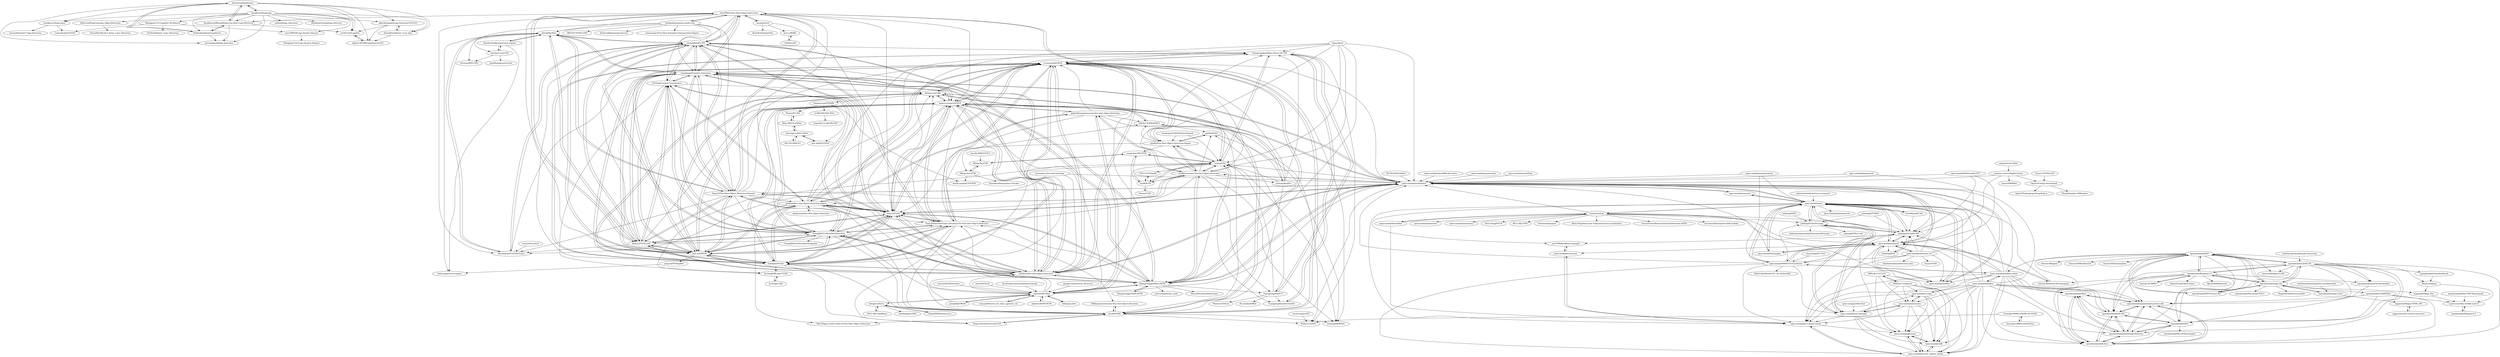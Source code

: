 digraph G {
"ilmonteux/logohunter" -> "AyanKumarBhunia/Deep-One-Shot-Logo-Retrieval"
"ilmonteux/logohunter" -> "satojkovic/DeepLogo2"
"ilmonteux/logohunter" -> "Heldenkombinat/Logodetect"
"ilmonteux/logohunter" -> "satojkovic/DeepLogo"
"ilmonteux/logohunter" -> "akarshzingade/Logo-Detection-YOLOv2"
"ilmonteux/logohunter" -> "notAI-tech/LogoDet"
"ilmonteux/logohunter" -> "dqhuy140598/LogoDetectionV2"
"ilmonteux/logohunter" -> "franckfotso/faster_rcnn_logo"
"ilmonteux/logohunter" -> "giovanniguidi/logo-detection"
"HaydenFaulkner/pytorch.repmet" -> "rfelixmg/pytorch.repmet"
"HaydenFaulkner/pytorch.repmet" -> "jshtok/RepMet"
"HaydenFaulkner/pytorch.repmet" -> "haochen-rye/LSTD"
"hello-sea/DeepLearning_ObjectDetection" -> "ZzzzzZXxxX/yolo3_keras_Logo_Detection"
"bethgelab/siamese-mask-rcnn" -> "yanxp/MetaR-CNN"
"bethgelab/siamese-mask-rcnn" -> "timy90022/One-Shot-Object-Detection"
"bethgelab/siamese-mask-rcnn" -> "fanq15/Few-Shot-Object-Detection-Dataset"
"bethgelab/siamese-mask-rcnn" -> "HKUSTCV/FSS-1000" ["e"=1]
"bethgelab/siamese-mask-rcnn" -> "bingykang/Fewshot_Detection"
"bethgelab/siamese-mask-rcnn" -> "haochen-rye/LSTD"
"bethgelab/siamese-mask-rcnn" -> "foolwood/deepmask-pytorch" ["e"=1]
"bethgelab/siamese-mask-rcnn" -> "xiaomengyc/Few-Shot-Semantic-Segmentation-Papers" ["e"=1]
"bethgelab/siamese-mask-rcnn" -> "jshtok/RepMet"
"akarshzingade/Logo-Detection-YOLOv2" -> "franckfotso/faster_rcnn_logo"
"akarshzingade/Logo-Detection-YOLOv2" -> "dqhuy140598/LogoDetectionV2"
"akarshzingade/Logo-Detection-YOLOv2" -> "notAI-tech/LogoDet"
"haochen-rye/LSTD" -> "JiasiWang/pytorch-lstd"
"haochen-rye/LSTD" -> "HaydenFaulkner/pytorch.repmet"
"haochen-rye/LSTD" -> "ztf-ucas/NIST-FSD"
"AyanKumarBhunia/Deep-One-Shot-Logo-Retrieval" -> "giovanniguidi/logo-detection"
"AyanKumarBhunia/Deep-One-Shot-Logo-Retrieval" -> "Heldenkombinat/Logodetect"
"AyanKumarBhunia/Deep-One-Shot-Logo-Retrieval" -> "ilmonteux/logohunter"
"AyanKumarBhunia/Deep-One-Shot-Logo-Retrieval" -> "notAI-tech/LogoDet"
"jshtok/RepMet" -> "HaydenFaulkner/pytorch.repmet"
"jshtok/RepMet" -> "fanq15/Few-Shot-Object-Detection-Dataset"
"jshtok/RepMet" -> "yanxp/MetaR-CNN"
"jshtok/RepMet" -> "ebennequin/FewShotVision"
"jshtok/RepMet" -> "bingykang/Fewshot_Detection"
"jshtok/RepMet" -> "rfelixmg/pytorch.repmet"
"jshtok/RepMet" -> "fanq15/FSOD-code"
"jshtok/RepMet" -> "ztf-ucas/NIST-FSD"
"open-mmlab/mmpretrain" -> "open-mmlab/mmfewshot" ["e"=1]
"open-mmlab/mmselfsup" -> "open-mmlab/mmfewshot" ["e"=1]
"Wangjing1551/LogoDet-3K-Dataset" -> "LaotechLabs/LOGOS"
"Wangjing1551/LogoDet-3K-Dataset" -> "msn199959/Logo-2k-plus-Dataset"
"Wangjing1551/LogoDet-3K-Dataset" -> "FenHua/Robust_Logo_Detection" ["e"=1]
"ucbdrive/few-shot-object-detection" -> "bingykang/Fewshot_Detection"
"ucbdrive/few-shot-object-detection" -> "megvii-research/FSCE"
"ucbdrive/few-shot-object-detection" -> "fanq15/FewX"
"ucbdrive/few-shot-object-detection" -> "YoungXIAO13/FewShotDetection"
"ucbdrive/few-shot-object-detection" -> "yanxp/MetaR-CNN"
"ucbdrive/few-shot-object-detection" -> "er-muyue/DeFRCN"
"ucbdrive/few-shot-object-detection" -> "fanq15/Few-Shot-Object-Detection-Dataset"
"ucbdrive/few-shot-object-detection" -> "ZhangGongjie/Meta-DETR"
"ucbdrive/few-shot-object-detection" -> "open-mmlab/mmfewshot"
"ucbdrive/few-shot-object-detection" -> "fanq15/FSOD-code"
"ucbdrive/few-shot-object-detection" -> "jiaxi-wu/MPSR"
"ucbdrive/few-shot-object-detection" -> "hzhupku/DCNet"
"ucbdrive/few-shot-object-detection" -> "piddnad/few-shot-object-detection-papers"
"ucbdrive/few-shot-object-detection" -> "timy90022/One-Shot-Object-Detection"
"ucbdrive/few-shot-object-detection" -> "csuhan/VFA"
"Heldenkombinat/Logodetect" -> "AyanKumarBhunia/Deep-One-Shot-Logo-Retrieval"
"Heldenkombinat/Logodetect" -> "giovanniguidi/logo-detection"
"Heldenkombinat/Logodetect" -> "ilmonteux/logohunter"
"fanq15/Few-Shot-Object-Detection-Dataset" -> "fanq15/FSOD-code"
"fanq15/Few-Shot-Object-Detection-Dataset" -> "bingykang/Fewshot_Detection"
"fanq15/Few-Shot-Object-Detection-Dataset" -> "fanq15/FewX"
"fanq15/Few-Shot-Object-Detection-Dataset" -> "yanxp/MetaR-CNN"
"fanq15/Few-Shot-Object-Detection-Dataset" -> "jshtok/RepMet"
"fanq15/Few-Shot-Object-Detection-Dataset" -> "jiaxi-wu/MPSR"
"fanq15/Few-Shot-Object-Detection-Dataset" -> "ucbdrive/few-shot-object-detection"
"fanq15/Few-Shot-Object-Detection-Dataset" -> "timy90022/One-Shot-Object-Detection"
"fanq15/Few-Shot-Object-Detection-Dataset" -> "YoungXIAO13/FewShotDetection"
"fanq15/Few-Shot-Object-Detection-Dataset" -> "megvii-research/FSCE"
"fanq15/Few-Shot-Object-Detection-Dataset" -> "er-muyue/DeFRCN"
"fanq15/Few-Shot-Object-Detection-Dataset" -> "Ze-Yang/Context-Transformer"
"fanq15/Few-Shot-Object-Detection-Dataset" -> "piddnad/few-shot-object-detection-papers"
"fanq15/Few-Shot-Object-Detection-Dataset" -> "open-mmlab/mmfewshot"
"fanq15/Few-Shot-Object-Detection-Dataset" -> "ebennequin/FewShotVision"
"bingykang/Fewshot_Detection" -> "ucbdrive/few-shot-object-detection"
"bingykang/Fewshot_Detection" -> "fanq15/Few-Shot-Object-Detection-Dataset"
"bingykang/Fewshot_Detection" -> "yanxp/MetaR-CNN"
"bingykang/Fewshot_Detection" -> "fanq15/FewX"
"bingykang/Fewshot_Detection" -> "fanq15/FSOD-code"
"bingykang/Fewshot_Detection" -> "jiaxi-wu/MPSR"
"bingykang/Fewshot_Detection" -> "YoungXIAO13/FewShotDetection"
"bingykang/Fewshot_Detection" -> "megvii-research/FSCE"
"bingykang/Fewshot_Detection" -> "er-muyue/DeFRCN"
"bingykang/Fewshot_Detection" -> "Ze-Yang/Context-Transformer"
"bingykang/Fewshot_Detection" -> "jshtok/RepMet"
"bingykang/Fewshot_Detection" -> "hzhupku/DCNet"
"bingykang/Fewshot_Detection" -> "timy90022/One-Shot-Object-Detection"
"bingykang/Fewshot_Detection" -> "ZhangGongjie/Meta-DETR"
"bingykang/Fewshot_Detection" -> "open-mmlab/mmfewshot"
"fanq15/FewX" -> "fanq15/FSOD-code"
"fanq15/FewX" -> "fanq15/Few-Shot-Object-Detection-Dataset"
"fanq15/FewX" -> "YoungXIAO13/FewShotDetection"
"fanq15/FewX" -> "bingykang/Fewshot_Detection"
"fanq15/FewX" -> "ucbdrive/few-shot-object-detection"
"fanq15/FewX" -> "ZhangGongjie/Meta-DETR"
"fanq15/FewX" -> "jiaxi-wu/MPSR"
"fanq15/FewX" -> "yanxp/MetaR-CNN"
"fanq15/FewX" -> "megvii-research/FSCE"
"fanq15/FewX" -> "er-muyue/DeFRCN"
"fanq15/FewX" -> "Tung-I/Dual-awareness-Attention-for-Few-shot-Object-Detection"
"fanq15/FewX" -> "hzhupku/DCNet"
"fanq15/FewX" -> "piddnad/few-shot-object-detection-papers"
"fanq15/FewX" -> "open-mmlab/mmfewshot"
"fanq15/FewX" -> "Ze-Yang/Context-Transformer"
"timy90022/One-Shot-Object-Detection" -> "aosokin/os2d"
"timy90022/One-Shot-Object-Detection" -> "yanxp/MetaR-CNN"
"timy90022/One-Shot-Object-Detection" -> "fanq15/Few-Shot-Object-Detection-Dataset"
"timy90022/One-Shot-Object-Detection" -> "bingykang/Fewshot_Detection"
"timy90022/One-Shot-Object-Detection" -> "fanq15/FSOD-code"
"timy90022/One-Shot-Object-Detection" -> "ucbdrive/few-shot-object-detection"
"timy90022/One-Shot-Object-Detection" -> "fanq15/FewX"
"timy90022/One-Shot-Object-Detection" -> "jshtok/RepMet"
"timy90022/One-Shot-Object-Detection" -> "jiaxi-wu/MPSR"
"timy90022/One-Shot-Object-Detection" -> "AyanKumarBhunia/Deep-One-Shot-Logo-Retrieval"
"timy90022/One-Shot-Object-Detection" -> "YoungXIAO13/FewShotDetection"
"timy90022/One-Shot-Object-Detection" -> "bethgelab/siamese-mask-rcnn"
"timy90022/One-Shot-Object-Detection" -> "megvii-research/FSCE"
"timy90022/One-Shot-Object-Detection" -> "Ze-Yang/Context-Transformer"
"timy90022/One-Shot-Object-Detection" -> "ebennequin/FewShotVision"
"JosephKJ/OWOD" -> "amirbar/DETReg" ["e"=1]
"JosephKJ/OWOD" -> "ucbdrive/few-shot-object-detection" ["e"=1]
"sicara/tf2-yolov4" -> "ebennequin/FewShotVision" ["e"=1]
"open-mmlab/denseflow" -> "innerlee/setup" ["e"=1]
"open-mmlab/denseflow" -> "open-mmlab/pre-commit-hooks" ["e"=1]
"msn199959/Logo-2k-plus-Dataset" -> "Wangjing1551/Logo-2k-plus-Dataset"
"grimoire/mmdetection-to-tensorrt" -> "open-mmlab/mim" ["e"=1]
"YoungXIAO13/FewShotDetection" -> "jiaxi-wu/MPSR"
"YoungXIAO13/FewShotDetection" -> "fanq15/FewX"
"YoungXIAO13/FewShotDetection" -> "yanxp/MetaR-CNN"
"YoungXIAO13/FewShotDetection" -> "YoungXIAO13/FewShotViewpoint" ["e"=1]
"YoungXIAO13/FewShotDetection" -> "hzhupku/DCNet"
"YoungXIAO13/FewShotDetection" -> "ucbdrive/few-shot-object-detection"
"YoungXIAO13/FewShotDetection" -> "bingykang/Fewshot_Detection"
"YoungXIAO13/FewShotDetection" -> "er-muyue/DeFRCN"
"YoungXIAO13/FewShotDetection" -> "Tung-I/Dual-awareness-Attention-for-Few-shot-Object-Detection"
"YoungXIAO13/FewShotDetection" -> "fanq15/FSOD-code"
"YoungXIAO13/FewShotDetection" -> "piddnad/few-shot-object-detection-papers"
"YoungXIAO13/FewShotDetection" -> "megvii-research/FSCE"
"YoungXIAO13/FewShotDetection" -> "Ze-Yang/Context-Transformer"
"YoungXIAO13/FewShotDetection" -> "yhcao6/FADI"
"YoungXIAO13/FewShotDetection" -> "ZhangGongjie/Meta-DETR"
"jshilong/SEPC" -> "jshilong/FisherPruning" ["e"=1]
"innerlee/setup" -> "open-mmlab/denseflow" ["e"=1]
"innerlee/setup" -> "open-mmlab/mim"
"innerlee/setup" -> "open-mmlab/mmaction" ["e"=1]
"innerlee/setup" -> "jshilong/FisherPruning"
"innerlee/setup" -> "open-mmlab/mmeval"
"innerlee/setup" -> "open-mmlab/mmaction2" ["e"=1]
"innerlee/setup" -> "jshilong/GroupRCNN"
"innerlee/setup" -> "Alvin-Zeng/PGCN" ["e"=1]
"innerlee/setup" -> "MCG-NJU/TDN" ["e"=1]
"innerlee/setup" -> "open-mmlab/mmfewshot"
"innerlee/setup" -> "open-mmlab/mmflow" ["e"=1]
"innerlee/setup" -> "frostinassiky/gtad" ["e"=1]
"innerlee/setup" -> "Alvin-Zeng/Awesome-Temporal-Action-Localization" ["e"=1]
"innerlee/setup" -> "TencentYoutuResearch/ActionDetection-AFSD" ["e"=1]
"innerlee/setup" -> "mit-han-lab/temporal-shift-module" ["e"=1]
"google-research/ssl_detection" -> "amirbar/DETReg" ["e"=1]
"ebennequin/FewShotVision" -> "jshtok/RepMet"
"ebennequin/FewShotVision" -> "yanxp/MetaR-CNN"
"ebennequin/FewShotVision" -> "bingykang/Fewshot_Detection"
"aosokin/os2d" -> "timy90022/One-Shot-Object-Detection"
"aosokin/os2d" -> "RyanXLi/OneshotDet"
"aosokin/os2d" -> "hero-y/BHRL"
"aosokin/os2d" -> "fanq15/FewX"
"Ze-Yang/Efficient-FSOD" -> "Ze-Yang/LGKD"
"fanq15/FSOD-code" -> "fanq15/Few-Shot-Object-Detection-Dataset"
"fanq15/FSOD-code" -> "fanq15/FewX"
"fanq15/FSOD-code" -> "bingykang/Fewshot_Detection"
"fanq15/FSOD-code" -> "jiaxi-wu/MPSR"
"fanq15/FSOD-code" -> "YoungXIAO13/FewShotDetection"
"fanq15/FSOD-code" -> "yanxp/MetaR-CNN"
"fanq15/FSOD-code" -> "ucbdrive/few-shot-object-detection"
"fanq15/FSOD-code" -> "Ze-Yang/Context-Transformer"
"fanq15/FSOD-code" -> "jshtok/RepMet"
"fanq15/FSOD-code" -> "timy90022/One-Shot-Object-Detection"
"fanq15/FSOD-code" -> "megvii-research/FSCE"
"fanq15/FSOD-code" -> "Tung-I/Dual-awareness-Attention-for-Few-shot-Object-Detection"
"fanq15/FSOD-code" -> "ebennequin/FewShotVision"
"fanq15/FSOD-code" -> "er-muyue/DeFRCN"
"notAI-tech/LogoDet" -> "dqhuy140598/LogoDetectionV2"
"Ze-Yang/Context-Transformer" -> "jiaxi-wu/MPSR"
"Ze-Yang/Context-Transformer" -> "Ze-Yang/Efficient-FSOD"
"Ze-Yang/Context-Transformer" -> "YoungXIAO13/FewShotDetection"
"Ze-Yang/Context-Transformer" -> "yanxp/MetaR-CNN"
"Ze-Yang/Context-Transformer" -> "bingykang/Fewshot_Detection"
"Ze-Yang/Context-Transformer" -> "fanq15/FSOD-code"
"Ze-Yang/Context-Transformer" -> "piddnad/few-shot-object-detection-papers"
"Ze-Yang/Context-Transformer" -> "fanq15/FewX"
"Ze-Yang/Context-Transformer" -> "Bohao-Lee/CME"
"yanxp/MetaR-CNN" -> "bingykang/Fewshot_Detection"
"yanxp/MetaR-CNN" -> "jiaxi-wu/MPSR"
"yanxp/MetaR-CNN" -> "YoungXIAO13/FewShotDetection"
"yanxp/MetaR-CNN" -> "fanq15/Few-Shot-Object-Detection-Dataset"
"yanxp/MetaR-CNN" -> "fanq15/FewX"
"yanxp/MetaR-CNN" -> "jshtok/RepMet"
"yanxp/MetaR-CNN" -> "ucbdrive/few-shot-object-detection"
"yanxp/MetaR-CNN" -> "Ze-Yang/Context-Transformer"
"yanxp/MetaR-CNN" -> "timy90022/One-Shot-Object-Detection"
"yanxp/MetaR-CNN" -> "fanq15/FSOD-code"
"yanxp/MetaR-CNN" -> "Tung-I/Dual-awareness-Attention-for-Few-shot-Object-Detection"
"yanxp/MetaR-CNN" -> "ebennequin/FewShotVision"
"yanxp/MetaR-CNN" -> "megvii-research/FSCE"
"yanxp/MetaR-CNN" -> "hzhupku/DCNet"
"yanxp/MetaR-CNN" -> "GuangxingHan/Meta-Faster-R-CNN"
"jiaxi-wu/MPSR" -> "Bohao-Lee/CME"
"jiaxi-wu/MPSR" -> "YoungXIAO13/FewShotDetection"
"jiaxi-wu/MPSR" -> "Ze-Yang/Context-Transformer"
"jiaxi-wu/MPSR" -> "yanxp/MetaR-CNN"
"jiaxi-wu/MPSR" -> "er-muyue/DeFRCN"
"jiaxi-wu/MPSR" -> "Tung-I/Dual-awareness-Attention-for-Few-shot-Object-Detection"
"jiaxi-wu/MPSR" -> "bingykang/Fewshot_Detection"
"jiaxi-wu/MPSR" -> "fanq15/FSOD-code"
"jiaxi-wu/MPSR" -> "hzhupku/DCNet"
"jiaxi-wu/MPSR" -> "fanq15/FewX"
"jiaxi-wu/MPSR" -> "megvii-research/FSCE"
"jiaxi-wu/MPSR" -> "fanq15/Few-Shot-Object-Detection-Dataset"
"jiaxi-wu/MPSR" -> "piddnad/few-shot-object-detection-papers"
"jiaxi-wu/MPSR" -> "ucbdrive/few-shot-object-detection"
"jiaxi-wu/MPSR" -> "yang-yk/NP-RepMet"
"open-mmlab/caffe" -> "open-mmlab/gkmeans"
"open-mmlab/caffe" -> "open-mmlab/pytorch_sphinx_theme"
"dqhuy140598/LogoDetectionV2" -> "notAI-tech/LogoDet"
"open-mmlab/cocoapi" -> "open-mmlab/gkmeans"
"open-mmlab/cocoapi" -> "open-mmlab/pytorch_sphinx_theme"
"open-mmlab/cocoapi" -> "open-mmlab/caffe"
"open-mmlab/cocoapi" -> "open-mmlab/mmstyles"
"open-mmlab/cocoapi" -> "open-mmlab/pre-commit-hooks"
"open-mmlab/mmgeneration" -> "open-mmlab/mmfewshot" ["e"=1]
"open-mmlab/mmgeneration" -> "open-mmlab/mim" ["e"=1]
"open-mmlab/mmgeneration" -> "open-mmlab/MMGEN-FaceStylor" ["e"=1]
"ZhangGongjie/Meta-DETR" -> "er-muyue/DeFRCN"
"ZhangGongjie/Meta-DETR" -> "fanq15/FewX"
"ZhangGongjie/Meta-DETR" -> "megvii-research/FSCE"
"ZhangGongjie/Meta-DETR" -> "ucbdrive/few-shot-object-detection"
"ZhangGongjie/Meta-DETR" -> "HoseaDev/QuickMvpFrame" ["e"=1]
"ZhangGongjie/Meta-DETR" -> "YoungXIAO13/FewShotDetection"
"ZhangGongjie/Meta-DETR" -> "ZhangGongjie/SAM-DETR" ["e"=1]
"ZhangGongjie/Meta-DETR" -> "lxn96/awesome-few-shot-object-detection"
"ZhangGongjie/Meta-DETR" -> "jetLuoxianjie/rpc_node" ["e"=1]
"ZhangGongjie/Meta-DETR" -> "GuangxingHan/FCT"
"ZhangGongjie/Meta-DETR" -> "bingykang/Fewshot_Detection"
"ZhangGongjie/Meta-DETR" -> "Tung-I/Dual-awareness-Attention-for-Few-shot-Object-Detection"
"ZhangGongjie/Meta-DETR" -> "open-mmlab/mmfewshot"
"ZhangGongjie/Meta-DETR" -> "csuhan/VFA"
"ZhangGongjie/Meta-DETR" -> "amirbar/DETReg"
"RL-VIG/LibFewShot" -> "open-mmlab/mmfewshot" ["e"=1]
"sicara/easy-few-shot-learning" -> "ucbdrive/few-shot-object-detection" ["e"=1]
"sicara/easy-few-shot-learning" -> "open-mmlab/mmfewshot" ["e"=1]
"sicara/easy-few-shot-learning" -> "ebennequin/FewShotVision" ["e"=1]
"microsoft/SoftTeacher" -> "amirbar/DETReg" ["e"=1]
"hustvl/YOLOS" -> "amirbar/DETReg" ["e"=1]
"limbo0000/InstanceLoc" -> "hologerry/SoCo" ["e"=1]
"dddzg/up-detr" -> "amirbar/DETReg" ["e"=1]
"satojkovic/DeepLogo" -> "ilmonteux/logohunter"
"satojkovic/DeepLogo" -> "akarshzingade/Logo-Detection-YOLOv2"
"satojkovic/DeepLogo" -> "mdhash/logo_detection"
"satojkovic/DeepLogo" -> "satojkovic/DeepLogo2"
"satojkovic/DeepLogo" -> "franckfotso/faster_rcnn_logo"
"satojkovic/DeepLogo" -> "Wangjing1551/LogoDet-3K-Dataset"
"satojkovic/DeepLogo" -> "Heldenkombinat/Logodetect"
"satojkovic/DeepLogo" -> "AyanKumarBhunia/Deep-One-Shot-Logo-Retrieval"
"satojkovic/DeepLogo" -> "msn199959/Logo-2k-plus-Dataset"
"satojkovic/DeepLogo" -> "ShubhamAvasthi/logo-detector"
"satojkovic/DeepLogo" -> "hello-sea/DeepLearning_ObjectDetection"
"satojkovic/DeepLogo" -> "notAI-tech/LogoDet"
"satojkovic/DeepLogo" -> "giovanniguidi/logo-detection"
"jshilong/FisherPruning" -> "open-mmlab/mim-example"
"jshilong/FisherPruning" -> "jshilong/GroupRCNN"
"jshilong/FisherPruning" -> "open-mmlab/mim"
"jshilong/FisherPruning" -> "zejiangh/Filter-GaP"
"jshilong/FisherPruning" -> "polarizationpruning/PolarizationPruning" ["e"=1]
"facebookresearch/unbiased-teacher" -> "amirbar/DETReg" ["e"=1]
"megvii-research/FSCE" -> "er-muyue/DeFRCN"
"megvii-research/FSCE" -> "hzhupku/DCNet"
"megvii-research/FSCE" -> "ucbdrive/few-shot-object-detection"
"megvii-research/FSCE" -> "Bohao-Lee/CME"
"megvii-research/FSCE" -> "fanq15/FewX"
"megvii-research/FSCE" -> "jiaxi-wu/MPSR"
"megvii-research/FSCE" -> "piddnad/few-shot-object-detection-papers"
"megvii-research/FSCE" -> "bingykang/Fewshot_Detection"
"megvii-research/FSCE" -> "Tung-I/Dual-awareness-Attention-for-Few-shot-Object-Detection"
"megvii-research/FSCE" -> "yhcao6/FADI"
"megvii-research/FSCE" -> "open-mmlab/mmfewshot"
"megvii-research/FSCE" -> "ZhangGongjie/Meta-DETR"
"megvii-research/FSCE" -> "YoungXIAO13/FewShotDetection"
"megvii-research/FSCE" -> "prannaykaul/lvc"
"megvii-research/FSCE" -> "gabrielhuang/awesome-few-shot-object-detection"
"amirbar/DETReg" -> "er-muyue/DeFRCN"
"amirbar/DETReg" -> "gabrielhuang/awesome-few-shot-object-detection"
"amirbar/DETReg" -> "hologerry/SoCo"
"amirbar/DETReg" -> "ZhangGongjie/Meta-DETR"
"amirbar/DETReg" -> "megvii-research/FSCE"
"amirbar/DETReg" -> "mmaaz60/mvits_for_class_agnostic_od" ["e"=1]
"amirbar/DETReg" -> "dddzg/up-detr" ["e"=1]
"amirbar/DETReg" -> "fanq15/FewX"
"amirbar/DETReg" -> "Tung-I/Dual-awareness-Attention-for-Few-shot-Object-Detection"
"amirbar/DETReg" -> "piddnad/few-shot-object-detection-papers"
"amirbar/DETReg" -> "akshitac8/OW-DETR" ["e"=1]
"amirbar/DETReg" -> "JosephKJ/OWOD" ["e"=1]
"amirbar/DETReg" -> "ucbdrive/few-shot-object-detection"
"amirbar/DETReg" -> "open-mmlab/mmfewshot"
"amirbar/DETReg" -> "YoungXIAO13/FewShotDetection"
"open-mmlab/mim" -> "jshilong/FisherPruning"
"open-mmlab/mim" -> "open-mmlab/mim-example"
"open-mmlab/mim" -> "open-mmlab/mmfewshot"
"open-mmlab/mim" -> "open-mmlab/mmeval"
"open-mmlab/mim" -> "jshilong/GroupRCNN"
"open-mmlab/mim" -> "open-mmlab/mmflow" ["e"=1]
"open-mmlab/mim" -> "open-mmlab/MMGEN-FaceStylor"
"open-mmlab/mim" -> "open-mmlab/pre-commit-hooks"
"open-mmlab/mim" -> "ZwwWayne/K-Net" ["e"=1]
"open-mmlab/mim" -> "open-mmlab/mmhuman3d" ["e"=1]
"open-mmlab/mim" -> "open-mmlab/mmengine" ["e"=1]
"open-mmlab/mim" -> "open-mmlab/pytorch_sphinx_theme"
"open-mmlab/mim" -> "open-mmlab/mmrazor" ["e"=1]
"open-mmlab/mim" -> "mzr1996/backbone-example"
"open-mmlab/mim" -> "innerlee/setup"
"xingyizhou/UniDet" -> "amazon-science/bigdetection" ["e"=1]
"er-muyue/DeFRCN" -> "megvii-research/FSCE"
"er-muyue/DeFRCN" -> "Tung-I/Dual-awareness-Attention-for-Few-shot-Object-Detection"
"er-muyue/DeFRCN" -> "yhcao6/FADI"
"er-muyue/DeFRCN" -> "Bohao-Lee/CME"
"er-muyue/DeFRCN" -> "jiaxi-wu/MPSR"
"er-muyue/DeFRCN" -> "csuhan/VFA"
"er-muyue/DeFRCN" -> "hzhupku/DCNet"
"er-muyue/DeFRCN" -> "ZhangGongjie/Meta-DETR"
"er-muyue/DeFRCN" -> "fanq15/FewX"
"er-muyue/DeFRCN" -> "YoungXIAO13/FewShotDetection"
"er-muyue/DeFRCN" -> "gaobb/Few-Shot-Object-Detection-Papers"
"er-muyue/DeFRCN" -> "shuangw98/MFDC"
"er-muyue/DeFRCN" -> "GuangxingHan/Meta-Faster-R-CNN"
"er-muyue/DeFRCN" -> "bingykang/Fewshot_Detection"
"er-muyue/DeFRCN" -> "ucbdrive/few-shot-object-detection"
"Megvii-BaseDetection/GFSD" -> "yhcao6/FADI"
"Bohao-Lee/CME" -> "jiaxi-wu/MPSR"
"Bohao-Lee/CME" -> "er-muyue/DeFRCN"
"Bohao-Lee/CME" -> "yhcao6/FADI"
"Bohao-Lee/CME" -> "hzhupku/DCNet"
"Bohao-Lee/CME" -> "infinity7428/hANMCL"
"Bohao-Lee/CME" -> "megvii-research/FSCE"
"Bohao-Lee/CME" -> "lixiang-ucas/FSODM"
"lixiang-ucas/FSODM" -> "Li-ZK/CIR-FSD-2022"
"lixiang-ucas/FSODM" -> "Ybowei/P-CNN"
"lixiang-ucas/FSODM" -> "woody-panda/CD-FSOD"
"lixiang-ucas/FSODM" -> "zhu-xlab/ST-FSOD"
"yang-yk/NP-RepMet" -> "rfelixmg/pytorch.repmet"
"satojkovic/DeepLogo2" -> "LaotechLabs/LOGOS"
"satojkovic/DeepLogo2" -> "nuwandda/yolov7-logo-detection"
"hzhupku/DCNet" -> "megvii-research/FSCE"
"hzhupku/DCNet" -> "YoungXIAO13/FewShotDetection"
"hzhupku/DCNet" -> "er-muyue/DeFRCN"
"hzhupku/DCNet" -> "Bohao-Lee/CME"
"hzhupku/DCNet" -> "Tung-I/Dual-awareness-Attention-for-Few-shot-Object-Detection"
"hzhupku/DCNet" -> "jiaxi-wu/MPSR"
"hzhupku/DCNet" -> "GuangxingHan/Meta-Faster-R-CNN"
"hzhupku/DCNet" -> "fanq15/FewX"
"hzhupku/DCNet" -> "yhcao6/FADI"
"hzhupku/DCNet" -> "bingykang/Fewshot_Detection"
"hzhupku/DCNet" -> "piddnad/few-shot-object-detection-papers"
"hzhupku/DCNet" -> "Megvii-BaseDetection/GFSD"
"hzhupku/DCNet" -> "csuhan/VFA"
"hzhupku/DCNet" -> "ucbdrive/few-shot-object-detection"
"hzhupku/DCNet" -> "Ze-Yang/Efficient-FSOD"
"Tung-I/Dual-awareness-Attention-for-Few-shot-Object-Detection" -> "er-muyue/DeFRCN"
"Tung-I/Dual-awareness-Attention-for-Few-shot-Object-Detection" -> "jiaxi-wu/MPSR"
"Tung-I/Dual-awareness-Attention-for-Few-shot-Object-Detection" -> "hzhupku/DCNet"
"Tung-I/Dual-awareness-Attention-for-Few-shot-Object-Detection" -> "infinity7428/hANMCL"
"Tung-I/Dual-awareness-Attention-for-Few-shot-Object-Detection" -> "YoungXIAO13/FewShotDetection"
"Tung-I/Dual-awareness-Attention-for-Few-shot-Object-Detection" -> "Bohao-Lee/CME"
"Tung-I/Dual-awareness-Attention-for-Few-shot-Object-Detection" -> "megvii-research/FSCE"
"Tung-I/Dual-awareness-Attention-for-Few-shot-Object-Detection" -> "fanq15/FewX"
"Tung-I/Dual-awareness-Attention-for-Few-shot-Object-Detection" -> "GuangxingHan/Meta-Faster-R-CNN"
"Tung-I/Dual-awareness-Attention-for-Few-shot-Object-Detection" -> "yhcao6/FADI"
"Tung-I/Dual-awareness-Attention-for-Few-shot-Object-Detection" -> "2006pmach/awesome-few-shot-object-detection"
"Tung-I/Dual-awareness-Attention-for-Few-shot-Object-Detection" -> "yanxp/MetaR-CNN"
"Tung-I/Dual-awareness-Attention-for-Few-shot-Object-Detection" -> "Megvii-BaseDetection/GFSD"
"Ybowei/P-CNN" -> "RSer-XDU/G-FSDet"
"piddnad/few-shot-object-detection-papers" -> "kealennieh/few-shot-object-detection"
"piddnad/few-shot-object-detection-papers" -> "megvii-research/FSCE"
"piddnad/few-shot-object-detection-papers" -> "lxn96/awesome-few-shot-object-detection"
"piddnad/few-shot-object-detection-papers" -> "YoungXIAO13/FewShotDetection"
"piddnad/few-shot-object-detection-papers" -> "gabrielhuang/awesome-few-shot-object-detection"
"piddnad/few-shot-object-detection-papers" -> "yhcao6/FADI"
"piddnad/few-shot-object-detection-papers" -> "er-muyue/DeFRCN"
"piddnad/few-shot-object-detection-papers" -> "Bohao-Lee/CME"
"piddnad/few-shot-object-detection-papers" -> "hzhupku/DCNet"
"piddnad/few-shot-object-detection-papers" -> "jiaxi-wu/MPSR"
"piddnad/few-shot-object-detection-papers" -> "fanq15/FewX"
"piddnad/few-shot-object-detection-papers" -> "Ze-Yang/Context-Transformer"
"piddnad/few-shot-object-detection-papers" -> "Wei-i/Papers-with-Codes-of-Few-Shot-Object-Detection"
"piddnad/few-shot-object-detection-papers" -> "GuangxingHan/Meta-Faster-R-CNN"
"piddnad/few-shot-object-detection-papers" -> "Tung-I/Dual-awareness-Attention-for-Few-shot-Object-Detection"
"open-mmlab/mim-example" -> "open-mmlab/pytorch_sphinx_theme"
"open-mmlab/mim-example" -> "open-mmlab/pre-commit-hooks"
"open-mmlab/mim-example" -> "open-mmlab/mmstyles"
"open-mmlab/mim-example" -> "open-mmlab/gkmeans"
"open-mmlab/mim-example" -> "jshilong/FisherPruning"
"open-mmlab/mim-example" -> "open-mmlab/cocoapi"
"open-mmlab/mim-example" -> "open-mmlab/caffe"
"open-mmlab/mim-example" -> "open-mmlab/mim"
"liuweijie19980216/DRL-for-FSOD" -> "liuweijie19980216/NimPme"
"liuweijie19980216/DRL-for-FSOD" -> "Bohao-Lee/PDC"
"kealennieh/few-shot-object-detection" -> "piddnad/few-shot-object-detection-papers"
"open-mmlab/gkmeans" -> "open-mmlab/caffe"
"open-mmlab/gkmeans" -> "open-mmlab/pytorch_sphinx_theme"
"open-mmlab/mmrazor" -> "open-mmlab/mmfewshot" ["e"=1]
"open-mmlab/mmrazor" -> "open-mmlab/mim" ["e"=1]
"menyifang/DCT-Net" -> "open-mmlab/MMGEN-FaceStylor" ["e"=1]
"matthewwithanm/python-markdownify" -> "opendatalab/magic-html" ["e"=1]
"open-mmlab/mmengine" -> "open-mmlab/mmeval" ["e"=1]
"open-mmlab/mmengine" -> "open-mmlab/mim" ["e"=1]
"open-mmlab/mmengine" -> "open-mmlab/mmfewshot" ["e"=1]
"open-mmlab/mmfewshot" -> "open-mmlab/mim"
"open-mmlab/mmfewshot" -> "megvii-research/FSCE"
"open-mmlab/mmfewshot" -> "ucbdrive/few-shot-object-detection"
"open-mmlab/mmfewshot" -> "er-muyue/DeFRCN"
"open-mmlab/mmfewshot" -> "fanq15/FewX"
"open-mmlab/mmfewshot" -> "ZhangGongjie/Meta-DETR"
"open-mmlab/mmfewshot" -> "open-mmlab/mmflow" ["e"=1]
"open-mmlab/mmfewshot" -> "open-mmlab/mmeval"
"open-mmlab/mmfewshot" -> "csuhan/VFA"
"open-mmlab/mmfewshot" -> "lxn96/awesome-few-shot-object-detection"
"open-mmlab/mmfewshot" -> "open-mmlab/mmrazor" ["e"=1]
"open-mmlab/mmfewshot" -> "bingykang/Fewshot_Detection"
"open-mmlab/mmfewshot" -> "jshilong/GroupRCNN"
"open-mmlab/mmfewshot" -> "fanq15/Few-Shot-Object-Detection-Dataset"
"open-mmlab/mmfewshot" -> "yhcao6/FADI"
"ZhangGongjie/SAM-DETR" -> "ZhangGongjie/Meta-DETR" ["e"=1]
"MCG-NJU/AdaMixer" -> "hologerry/SoCo" ["e"=1]
"open-mmlab/OpenMMLabCourse" -> "open-mmlab/mmfewshot" ["e"=1]
"open-mmlab/labelbee-client" -> "open-mmlab/labelbee"
"open-mmlab/labelbee-client" -> "opendatalab/opendatalab-python-sdk"
"open-mmlab/labelbee-client" -> "opendatalab/labelU-Kit"
"open-mmlab/labelbee-client" -> "opendatalab/dsdl-docs"
"open-mmlab/labelbee-client" -> "open-mmlab/MMGEN-FaceStylor"
"open-mmlab/labelbee-client" -> "open-mmlab/mmfewshot"
"open-mmlab/labelbee-client" -> "open-mmlab/mim"
"open-mmlab/labelbee-client" -> "opendatalab/opendatalab-datasets"
"open-mmlab/labelbee-client" -> "open-mmlab/pytorch_sphinx_theme"
"open-mmlab/labelbee-client" -> "open-mmlab/pre-commit-hooks"
"open-mmlab/labelbee-client" -> "opendatalab/labelbee"
"open-mmlab/labelbee-client" -> "open-mmlab/mmeval"
"open-mmlab/labelbee-client" -> "open-mmlab/mmflow" ["e"=1]
"open-mmlab/labelbee-client" -> "open-mmlab/cocoapi"
"open-mmlab/labelbee-client" -> "jshilong/GroupRCNN"
"akshitac8/OW-DETR" -> "amirbar/DETReg" ["e"=1]
"ZwwWayne/K-Net" -> "open-mmlab/mim" ["e"=1]
"ZwwWayne/K-Net" -> "jshilong/GroupRCNN" ["e"=1]
"GuangxingHan/Meta-Faster-R-CNN" -> "GuangxingHan/QA-FewDet"
"GuangxingHan/Meta-Faster-R-CNN" -> "GuangxingHan/FCT"
"GuangxingHan/Meta-Faster-R-CNN" -> "csuhan/VFA"
"GuangxingHan/Meta-Faster-R-CNN" -> "er-muyue/DeFRCN"
"GuangxingHan/Meta-Faster-R-CNN" -> "hzhupku/DCNet"
"GuangxingHan/Meta-Faster-R-CNN" -> "Bohao-Lee/PDC"
"mmaaz60/mvits_for_class_agnostic_od" -> "amirbar/DETReg" ["e"=1]
"open-mmlab/MMGEN-FaceStylor" -> "open-mmlab/pre-commit-hooks"
"open-mmlab/MMGEN-FaceStylor" -> "open-mmlab/mim-example"
"open-mmlab/MMGEN-FaceStylor" -> "open-mmlab/mim"
"open-mmlab/MMGEN-FaceStylor" -> "open-mmlab/labelbee-client"
"open-mmlab/MMGEN-FaceStylor" -> "open-mmlab/pytorch_sphinx_theme"
"open-mmlab/MMGEN-FaceStylor" -> "HideUnderBush/UI2I_via_StyleGAN2" ["e"=1]
"open-mmlab/MMGEN-FaceStylor" -> "open-mmlab/mmeval"
"open-mmlab/MMGEN-FaceStylor" -> "jshilong/FisherPruning"
"open-mmlab/MMGEN-FaceStylor" -> "open-mmlab/mmfewshot"
"open-mmlab/MMGEN-FaceStylor" -> "jshilong/GroupRCNN"
"Sense-GVT/DeCLIP" -> "OpenGVLab/gv-benchmark" ["e"=1]
"open-mmlab/mmflow" -> "open-mmlab/mim" ["e"=1]
"open-mmlab/mmflow" -> "open-mmlab/mmfewshot" ["e"=1]
"open-mmlab/mmflow" -> "open-mmlab/mmeval" ["e"=1]
"open-mmlab/awesome-vit" -> "jshilong/GroupRCNN"
"open-mmlab/awesome-vit" -> "open-mmlab/mmeval"
"open-mmlab/awesome-vit" -> "open-mmlab/mmfewshot"
"open-mmlab/awesome-vit" -> "open-mmlab/mim"
"open-mmlab/awesome-vit" -> "open-mmlab/pre-commit-hooks"
"open-mmlab/awesome-vit" -> "fcjian/TOOD" ["e"=1]
"open-mmlab/awesome-vit" -> "hhaAndroid/mmdetection-mini" ["e"=1]
"open-mmlab/awesome-vit" -> "open-mmlab/MMGEN-FaceStylor"
"open-mmlab/awesome-vit" -> "open-mmlab/mmflow" ["e"=1]
"MMLab-CU/CLUE" -> "open-mmlab/gkmeans"
"MMLab-CU/CLUE" -> "open-mmlab/mmstyles"
"MMLab-CU/CLUE" -> "open-mmlab/caffe"
"MMLab-CU/CLUE" -> "MMLab-CU/polynet"
"amazon-science/bigdetection" -> "open-mmlab/mmfewshot"
"amazon-science/bigdetection" -> "hustvl/MIMDet" ["e"=1]
"amazon-science/bigdetection" -> "OpenGVLab/gv-benchmark"
"amazon-science/bigdetection" -> "jshilong/GroupRCNN"
"OpenGVLab/gv-benchmark" -> "OpenGVLab/opengvlab.github.io"
"OpenGVLab/gv-benchmark" -> "ZhangYuanhan-AI/Bamboo" ["e"=1]
"hnuzhy/SSDA-YOLO" -> "Hlings/AsyFOD" ["e"=1]
"jshilong/GroupRCNN" -> "jshilong/FisherPruning"
"jshilong/GroupRCNN" -> "open-mmlab/mmeval"
"jshilong/GroupRCNN" -> "open-mmlab/mim-example"
"jshilong/GroupRCNN" -> "jshilong/DDQ" ["e"=1]
"jshilong/GroupRCNN" -> "mzr1996/backbone-example"
"jshilong/GroupRCNN" -> "open-mmlab/mim"
"gabrielhuang/awesome-few-shot-object-detection" -> "lxn96/awesome-few-shot-object-detection"
"gabrielhuang/awesome-few-shot-object-detection" -> "piddnad/few-shot-object-detection-papers"
"gabrielhuang/awesome-few-shot-object-detection" -> "er-muyue/DeFRCN"
"gabrielhuang/awesome-few-shot-object-detection" -> "infinity7428/hANMCL"
"gabrielhuang/awesome-few-shot-object-detection" -> "yhcao6/FADI"
"gabrielhuang/awesome-few-shot-object-detection" -> "megvii-research/FSCE"
"gabrielhuang/awesome-few-shot-object-detection" -> "amirbar/DETReg"
"gabrielhuang/awesome-few-shot-object-detection" -> "fanq15/FewX"
"open-mmlab/labelbee" -> "open-mmlab/labelbee-client"
"open-mmlab/labelbee" -> "opendatalab/dsdl-docs"
"open-mmlab/labelbee" -> "open-mmlab/pytorch_sphinx_theme"
"open-mmlab/labelbee" -> "open-mmlab/pre-commit-hooks"
"open-mmlab/labelbee" -> "opendatalab/opendatalab-python-sdk"
"open-mmlab/labelbee" -> "opendatalab/labelU-Kit"
"open-mmlab/labelbee" -> "opendatalab/opendatalab-datasets"
"open-mmlab/labelbee" -> "opendatalab/labelbee"
"open-mmlab/labelbee" -> "open-mmlab/mmstyles"
"open-mmlab/labelbee" -> "open-mmlab/mim"
"open-mmlab/labelbee" -> "open-mmlab/cocoapi"
"open-mmlab/labelbee" -> "open-mmlab/mmfewshot"
"open-mmlab/labelbee" -> "open-mmlab/gkmeans"
"open-mmlab/labelbee" -> "open-mmlab/caffe"
"open-mmlab/labelbee" -> "open-mmlab/mmeval"
"jshilong/DDQ" -> "jshilong/GroupRCNN" ["e"=1]
"hologerry/SoCo" -> "amirbar/DETReg"
"hologerry/SoCo" -> "limbo0000/InstanceLoc" ["e"=1]
"hologerry/SoCo" -> "yhcao6/FADI"
"hologerry/SoCo" -> "chenbinghui1/DSL" ["e"=1]
"hologerry/SoCo" -> "MCG-NJU/AdaMixer" ["e"=1]
"prannaykaul/lvc" -> "yhcao6/FADI"
"prannaykaul/lvc" -> "er-muyue/DeFRCN"
"prannaykaul/lvc" -> "csuhan/VFA"
"prannaykaul/lvc" -> "megvii-research/FSCE"
"prannaykaul/lvc" -> "GuangxingHan/Meta-Faster-R-CNN"
"prannaykaul/lvc" -> "infinity7428/hANMCL"
"GuangxingHan/QA-FewDet" -> "GuangxingHan/Meta-Faster-R-CNN"
"lxn96/awesome-few-shot-object-detection" -> "gaobb/Few-Shot-Object-Detection-Papers"
"lxn96/awesome-few-shot-object-detection" -> "csuhan/VFA"
"lxn96/awesome-few-shot-object-detection" -> "piddnad/few-shot-object-detection-papers"
"lxn96/awesome-few-shot-object-detection" -> "gabrielhuang/awesome-few-shot-object-detection"
"lxn96/awesome-few-shot-object-detection" -> "er-muyue/DeFRCN"
"lxn96/awesome-few-shot-object-detection" -> "ZhangGongjie/Meta-DETR"
"lxn96/awesome-few-shot-object-detection" -> "GuangxingHan/Meta-Faster-R-CNN"
"lxn96/awesome-few-shot-object-detection" -> "shuangw98/MFDC"
"lxn96/awesome-few-shot-object-detection" -> "Tung-I/Dual-awareness-Attention-for-Few-shot-Object-Detection"
"lxn96/awesome-few-shot-object-detection" -> "lxn96/ICPE"
"lxn96/awesome-few-shot-object-detection" -> "open-mmlab/mmfewshot"
"lxn96/awesome-few-shot-object-detection" -> "GuangxingHan/FCT"
"lxn96/awesome-few-shot-object-detection" -> "gaobb/DCFS"
"lxn96/awesome-few-shot-object-detection" -> "fanq15/FewX"
"lxn96/awesome-few-shot-object-detection" -> "prannaykaul/lvc"
"hero-y/BHRL" -> "CAIVIAC/AIT"
"CAIVIAC/AIT" -> "hero-y/BHRL"
"open-mmlab/pre-commit-hooks" -> "open-mmlab/pytorch_sphinx_theme"
"open-mmlab/pre-commit-hooks" -> "open-mmlab/gkmeans"
"open-mmlab/pre-commit-hooks" -> "open-mmlab/ecosystem"
"yhcao6/FADI" -> "er-muyue/DeFRCN"
"yhcao6/FADI" -> "2006pmach/awesome-few-shot-object-detection"
"yhcao6/FADI" -> "shuangw98/MFDC"
"yhcao6/FADI" -> "Megvii-BaseDetection/GFSD"
"yhcao6/FADI" -> "Bohao-Lee/CME"
"yhcao6/FADI" -> "Wei-i/Papers-with-Codes-of-Few-Shot-Object-Detection"
"yhcao6/FADI" -> "Bohao-Lee/PDC"
"mzr1996/backbone-example" -> "open-mmlab/ecosystem"
"2006pmach/awesome-few-shot-object-detection" -> "yhcao6/FADI"
"open-mmlab/pytorch_sphinx_theme" -> "open-mmlab/pre-commit-hooks"
"open-mmlab/pytorch_sphinx_theme" -> "open-mmlab/gkmeans"
"open-mmlab/pytorch_sphinx_theme" -> "open-mmlab/caffe"
"liuweijie19980216/NimPme" -> "liuweijie19980216/DRL-for-FSOD"
"opendatalab/labelU" -> "opendatalab/LabelLLM"
"opendatalab/labelU" -> "opendatalab/WanJuan1.0"
"opendatalab/labelU" -> "opendatalab/magic-doc"
"opendatalab/labelU" -> "opendatalab/labelU-Kit"
"opendatalab/labelU" -> "opendatalab/PDF-Extract-Kit" ["e"=1]
"opendatalab/labelU" -> "opendatalab/opendatalab-python-sdk"
"opendatalab/labelU" -> "opendatalab/opendatalab-datasets"
"opendatalab/labelU" -> "opendatalab/dsdl-docs"
"opendatalab/labelU" -> "opendatalab/VIGC"
"opendatalab/labelU" -> "InternLM/lagent" ["e"=1]
"opendatalab/labelU" -> "InternLM/MindSearch" ["e"=1]
"opendatalab/labelU" -> "InternLM/Agent-FLAN" ["e"=1]
"opendatalab/labelU" -> "opendatalab/laion5b-downloader"
"opendatalab/labelU" -> "InternLM/HuixiangDou" ["e"=1]
"opendatalab/labelU" -> "open-mmlab/labelbee-client"
"opendatalab/laion5b-downloader" -> "opendatalab/VIGC"
"gaobb/Few-Shot-Object-Detection-Papers" -> "lxn96/awesome-few-shot-object-detection"
"gaobb/Few-Shot-Object-Detection-Papers" -> "gaobb/DCFS"
"gaobb/Few-Shot-Object-Detection-Papers" -> "csuhan/VFA"
"gaobb/Few-Shot-Object-Detection-Papers" -> "er-muyue/DeFRCN"
"gaobb/Few-Shot-Object-Detection-Papers" -> "infinity7428/hANMCL"
"gaobb/Few-Shot-Object-Detection-Papers" -> "Hlings/AcroFOD"
"gaobb/Few-Shot-Object-Detection-Papers" -> "wangchen1801/FPD"
"GuangxingHan/FCT" -> "GuangxingHan/Meta-Faster-R-CNN"
"GuangxingHan/FCT" -> "GuangxingHan/QA-FewDet"
"GuangxingHan/FCT" -> "Phoenix-V/DiGeo"
"GuangxingHan/FCT" -> "csuhan/VFA"
"GuangxingHan/FCT" -> "gaobb/DCFS"
"GuangxingHan/FCT" -> "HL-hanlin/SMKD" ["e"=1]
"csuhan/VFA" -> "lxn96/ICPE"
"csuhan/VFA" -> "wangchen1801/FPD"
"csuhan/VFA" -> "GuangxingHan/Meta-Faster-R-CNN"
"csuhan/VFA" -> "lxn96/awesome-few-shot-object-detection"
"csuhan/VFA" -> "gaobb/Few-Shot-Object-Detection-Papers"
"csuhan/VFA" -> "er-muyue/DeFRCN"
"csuhan/VFA" -> "shuangw98/MFDC"
"csuhan/VFA" -> "ZYN-1101/DandR"
"csuhan/VFA" -> "GuangxingHan/QA-FewDet"
"csuhan/VFA" -> "Ze-Yang/Efficient-FSOD"
"lxn96/ICPE" -> "ZYN-1101/DandR"
"lxn96/ICPE" -> "csuhan/VFA"
"lxn96/ICPE" -> "wangchen1801/FPD"
"lxn96/ICPE" -> "Ybowei/UNP" ["e"=1]
"opendatalab/dsdl-docs" -> "opendatalab/opendatalab-python-sdk"
"opendatalab/dsdl-docs" -> "opendatalab/labelbee"
"opendatalab/dsdl-docs" -> "opendatalab/labelU-Kit"
"opendatalab/dsdl-docs" -> "opendatalab/opendatalab-datasets"
"opendatalab/opendatalab-python-sdk" -> "opendatalab/dsdl-docs"
"opendatalab/opendatalab-python-sdk" -> "opendatalab/labelbee"
"opendatalab/opendatalab-python-sdk" -> "opendatalab/opendatalab-datasets"
"opendatalab/opendatalab-python-sdk" -> "opendatalab/labelU-Kit"
"opendatalab/opendatalab-datasets" -> "opendatalab/dsdl-docs"
"opendatalab/opendatalab-datasets" -> "opendatalab/opendatalab-python-sdk"
"opendatalab/opendatalab-datasets" -> "opendatalab/labelbee"
"opendatalab/opendatalab-datasets" -> "opendatalab/labelU-Kit"
"opendatalab/opendatalab-datasets" -> "opendatalab/VIGC"
"opendatalab/labelU-Kit" -> "opendatalab/dsdl-docs"
"opendatalab/labelU-Kit" -> "opendatalab/opendatalab-python-sdk"
"opendatalab/labelU-Kit" -> "opendatalab/labelbee"
"opendatalab/labelU-Kit" -> "opendatalab/opendatalab-datasets"
"opendatalab/labelU-Kit" -> "opendatalab/VIGC"
"opendatalab/labelbee" -> "opendatalab/dsdl-docs"
"opendatalab/labelbee" -> "opendatalab/opendatalab-python-sdk"
"opendatalab/labelbee" -> "opendatalab/opendatalab-datasets"
"open-mmlab/mmeval" -> "jshilong/GroupRCNN"
"open-mmlab/mmeval" -> "open-mmlab/mim"
"open-mmlab/mmeval" -> "open-mmlab/mmfewshot"
"open-mmlab/mmeval" -> "open-mmlab/ecosystem"
"open-mmlab/mmeval" -> "open-mmlab/mmengine" ["e"=1]
"open-mmlab/mmeval" -> "open-mmlab/mmflow" ["e"=1]
"open-mmlab/mmeval" -> "jshilong/DDQ" ["e"=1]
"open-mmlab/mmeval" -> "open-mmlab/MMGEN-FaceStylor"
"open-mmlab/mmeval" -> "InternLM/InternLM-techreport" ["e"=1]
"open-mmlab/mmeval" -> "open-mmlab/awesome-vit"
"open-mmlab/mmeval" -> "open-mmlab/mim-example"
"Hlings/AcroFOD" -> "Hlings/AsyFOD"
"Hlings/AcroFOD" -> "woody-panda/CD-FSOD"
"Hlings/AcroFOD" -> "kinredon/Harmonious-Teacher" ["e"=1]
"infinity7428/hANMCL" -> "gaobb/DCFS"
"infinity7428/hANMCL" -> "Bohao-Lee/PDC"
"infinity7428/hANMCL" -> "Bohao-Lee/CME"
"open-mmlab/ecosystem" -> "open-mmlab/pre-commit-hooks"
"open-mmlab/ecosystem" -> "mzr1996/backbone-example"
"LiewFeng/imTED" -> "Bohao-Lee/PDC"
"RSer-XDU/G-FSDet" -> "YanxingLiu/SAE-FSDet"
"RSer-XDU/G-FSDet" -> "Ybowei/P-CNN"
"open-mmlab/mmstyles" -> "open-mmlab/gkmeans"
"open-mmlab/mmstyles" -> "open-mmlab/pytorch_sphinx_theme"
"open-mmlab/mmstyles" -> "open-mmlab/pre-commit-hooks"
"open-mmlab/mmstyles" -> "open-mmlab/caffe"
"open-mmlab/mmstyles" -> "open-mmlab/cocoapi"
"open-mmlab/mmstyles" -> "open-mmlab/mim-example"
"ZYN-1101/DandR" -> "lxn96/ICPE"
"Li-ZK/CIR-FSD-2022" -> "Superfly12138/CIR-FSD"
"open-mmlab/Multimodal-GPT" -> "open-mmlab/mmfewshot" ["e"=1]
"open-mmlab/Multimodal-GPT" -> "open-mmlab/mmeval" ["e"=1]
"open-mmlab/Multimodal-GPT" -> "jshilong/GroupRCNN" ["e"=1]
"open-compass/BotChat" -> "open-mmlab/mim-example"
"wangchen1801/FPD" -> "lxn96/ICPE"
"wangchen1801/FPD" -> "csuhan/VFA"
"wangchen1801/FPD" -> "Hlings/AsyFOD"
"open-mmlab/playground" -> "open-mmlab/mmfewshot" ["e"=1]
"open-mmlab/playground" -> "open-mmlab/mmeval" ["e"=1]
"mlzxy/devit" -> "ZhangGongjie/Meta-DETR" ["e"=1]
"mlzxy/devit" -> "gaobb/Few-Shot-Object-Detection-Papers" ["e"=1]
"mlzxy/devit" -> "csuhan/VFA" ["e"=1]
"mlzxy/devit" -> "GuangxingHan/Meta-Faster-R-CNN" ["e"=1]
"mlzxy/devit" -> "lxn96/awesome-few-shot-object-detection" ["e"=1]
"mlzxy/devit" -> "open-mmlab/mmfewshot" ["e"=1]
"mlzxy/devit" -> "er-muyue/DeFRCN" ["e"=1]
"mlzxy/devit" -> "fanq15/FewX" ["e"=1]
"InternLM/InternLM-techreport" -> "open-mmlab/mmeval" ["e"=1]
"InternLM/InternLM-techreport" -> "open-mmlab/mim" ["e"=1]
"jshilong/GPT4RoI" -> "jshilong/GroupRCNN" ["e"=1]
"jshilong/GPT4RoI" -> "jshilong/FisherPruning" ["e"=1]
"haonan-li/CMMLU" -> "opendatalab/WanJuan1.0" ["e"=1]
"opendatalab/WanJuan1.0" -> "opendatalab/magic-doc"
"opendatalab/WanJuan1.0" -> "opendatalab/LabelLLM"
"opendatalab/WanJuan1.0" -> "opendatalab/labelU"
"opendatalab/WanJuan1.0" -> "opendatalab/VIGC"
"opendatalab/WanJuan1.0" -> "opendatalab/laion5b-downloader"
"opendatalab/WanJuan1.0" -> "haonan-li/CMMLU" ["e"=1]
"opendatalab/WanJuan1.0" -> "InternLM/InternLM-techreport" ["e"=1]
"opendatalab/WanJuan1.0" -> "OpenGVLab/OmniCorpus" ["e"=1]
"opendatalab/WanJuan1.0" -> "SkyworkAI/Skywork" ["e"=1]
"opendatalab/WanJuan1.0" -> "opendatalab/dsdl-docs"
"opendatalab/WanJuan1.0" -> "opendatalab/labelU-Kit"
"opendatalab/VIGC" -> "opendatalab/dsdl-docs"
"opendatalab/VIGC" -> "opendatalab/opendatalab-python-sdk"
"opendatalab/VIGC" -> "opendatalab/labelU-Kit"
"opendatalab/VIGC" -> "opendatalab/opendatalab-datasets"
"opendatalab/VIGC" -> "opendatalab/labelbee"
"opendatalab/VIGC" -> "opendatalab/MLLM-DataEngine"
"Hlings/AsyFOD" -> "Hlings/AcroFOD"
"Hlings/AsyFOD" -> "wangchen1801/FPD"
"gaobb/DCFS" -> "gaobb/Few-Shot-Object-Detection-Papers"
"gaobb/DCFS" -> "shuangw98/MFDC"
"Ze-Yang/LGKD" -> "Ze-Yang/Efficient-FSOD"
"zhu-xlab/ST-FSOD" -> "YanxingLiu/SAE-FSDet"
"RS-CSU/MSOCL" -> "YanxingLiu/SAE-FSDet"
"YanxingLiu/SAE-FSDet" -> "RS-CSU/MSOCL"
"YanxingLiu/SAE-FSDet" -> "RSer-XDU/G-FSDet"
"YanxingLiu/SAE-FSDet" -> "zhu-xlab/ST-FSOD"
"modelscope/modelscope-classroom" -> "opendatalab/LabelLLM" ["e"=1]
"opendatalab/UniMERNet" -> "opendatalab/opendatalab-python-sdk" ["e"=1]
"opendatalab/UniMERNet" -> "opendatalab/dsdl-docs" ["e"=1]
"opendatalab/UniMERNet" -> "opendatalab/VIGC" ["e"=1]
"opendatalab/UniMERNet" -> "ccprocessor/llm-webkit-mirror" ["e"=1]
"opendatalab/LabelLLM" -> "opendatalab/labelU"
"opendatalab/LabelLLM" -> "opendatalab/WanJuan1.0"
"opendatalab/LabelLLM" -> "opendatalab/magic-doc"
"opendatalab/LabelLLM" -> "opendatalab/labelU-Kit"
"opendatalab/LabelLLM" -> "opendatalab/PDF-Extract-Kit" ["e"=1]
"opendatalab/LabelLLM" -> "opendatalab/opendatalab-python-sdk"
"opendatalab/LabelLLM" -> "opendatalab/opendatalab-datasets"
"opendatalab/LabelLLM" -> "opendatalab/VIGC"
"opendatalab/LabelLLM" -> "opendatalab/laion5b-downloader"
"opendatalab/LabelLLM" -> "DataEval/dingo"
"opendatalab/LabelLLM" -> "opendatalab/dsdl-docs"
"opendatalab/LabelLLM" -> "InternLM/Agent-FLAN" ["e"=1]
"opendatalab/LabelLLM" -> "opendatalab/OmniDocBench" ["e"=1]
"opendatalab/magic-html" -> "opendatalab/magic-doc"
"opendatalab/magic-html" -> "eggacheb/Magic-HTML-API"
"opendatalab/PDF-Extract-Kit" -> "opendatalab/labelU" ["e"=1]
"opendatalab/PDF-Extract-Kit" -> "opendatalab/magic-doc" ["e"=1]
"opendatalab/magic-doc" -> "opendatalab/WanJuan1.0"
"opendatalab/magic-doc" -> "opendatalab/LabelLLM"
"opendatalab/magic-doc" -> "opendatalab/magic-html"
"opendatalab/magic-doc" -> "opendatalab/labelU"
"opendatalab/magic-doc" -> "opendatalab/PDF-Extract-Kit" ["e"=1]
"opendatalab/magic-doc" -> "magicpdf/Magic-Doc"
"opendatalab/magic-doc" -> "opendatalab/UniMERNet" ["e"=1]
"opendatalab/magic-doc" -> "opendatalab/DocLayout-YOLO" ["e"=1]
"opendatalab/magic-doc" -> "RapidAI/TableStructureRec" ["e"=1]
"lovelyqian/CDFSOD-benchmark" -> "gaobb/Few-Shot-Object-Detection-Papers" ["e"=1]
"lovelyqian/CDFSOD-benchmark" -> "csuhan/VFA" ["e"=1]
"opendatalab/OmniDocBench" -> "DataEval/dingo" ["e"=1]
"magicpdf/Magic-Doc" -> "ccprocessor/llm-webkit-mirror"
"opendatalab/Miner-PDF-Benchmark" -> "ccprocessor/llm-webkit-mirror" ["e"=1]
"MMLab-CU/polynet" -> "open-mmlab/gkmeans"
"MMLab-CU/polynet" -> "open-mmlab/mmstyles"
"MMLab-CU/polynet" -> "open-mmlab/caffe"
"MMLab-CU/polynet" -> "MMLab-CU/CLUE"
"MMLab-CU/polynet" -> "open-mmlab/pytorch_sphinx_theme"
"MMLab-CU/polynet" -> "open-mmlab/cocoapi"
"DataEval/dingo" -> "ccprocessor/llm-webkit-mirror"
"DataEval/dingo" -> "magicpdf/Magic-Doc"
"eggacheb/web-content-extractor" -> "eggacheb/Magic-HTML-API"
"franckfotso/faster_rcnn_logo" -> "dqhuy140598/LogoDetectionV2"
"franckfotso/faster_rcnn_logo" -> "akarshzingade/Logo-Detection-YOLOv2"
"eggacheb/Magic-HTML-API" -> "eggacheb/web-content-extractor"
"ccprocessor/llm-webkit-mirror" -> "opendatalab/WanJuan3.0"
"opendatalab/WanJuan3.0" -> "ccprocessor/llm-webkit-mirror"
"ilmonteux/logohunter" ["l"="49.388,29.178"]
"AyanKumarBhunia/Deep-One-Shot-Logo-Retrieval" ["l"="49.395,29.211"]
"satojkovic/DeepLogo2" ["l"="49.379,29.135"]
"Heldenkombinat/Logodetect" ["l"="49.4,29.191"]
"satojkovic/DeepLogo" ["l"="49.398,29.156"]
"akarshzingade/Logo-Detection-YOLOv2" ["l"="49.361,29.169"]
"notAI-tech/LogoDet" ["l"="49.376,29.188"]
"dqhuy140598/LogoDetectionV2" ["l"="49.361,29.183"]
"franckfotso/faster_rcnn_logo" ["l"="49.372,29.162"]
"giovanniguidi/logo-detection" ["l"="49.409,29.182"]
"HaydenFaulkner/pytorch.repmet" ["l"="49.42,29.297"]
"rfelixmg/pytorch.repmet" ["l"="49.426,29.31"]
"jshtok/RepMet" ["l"="49.415,29.335"]
"haochen-rye/LSTD" ["l"="49.399,29.284"]
"hello-sea/DeepLearning_ObjectDetection" ["l"="49.376,29.116"]
"ZzzzzZXxxX/yolo3_keras_Logo_Detection" ["l"="49.366,29.091"]
"bethgelab/siamese-mask-rcnn" ["l"="49.386,29.324"]
"yanxp/MetaR-CNN" ["l"="49.386,29.362"]
"timy90022/One-Shot-Object-Detection" ["l"="49.403,29.345"]
"fanq15/Few-Shot-Object-Detection-Dataset" ["l"="49.422,29.37"]
"HKUSTCV/FSS-1000" ["l"="62.331,36.494", "c"=178]
"bingykang/Fewshot_Detection" ["l"="49.406,29.374"]
"foolwood/deepmask-pytorch" ["l"="54.631,33.651", "c"=298]
"xiaomengyc/Few-Shot-Semantic-Segmentation-Papers" ["l"="62.343,36.528", "c"=178]
"JiasiWang/pytorch-lstd" ["l"="49.396,29.262"]
"ztf-ucas/NIST-FSD" ["l"="49.402,29.303"]
"ebennequin/FewShotVision" ["l"="49.424,29.349"]
"fanq15/FSOD-code" ["l"="49.4,29.362"]
"open-mmlab/mmpretrain" ["l"="50.465,29.896", "c"=83]
"open-mmlab/mmfewshot" ["l"="49.426,29.431"]
"open-mmlab/mmselfsup" ["l"="52.975,29.543", "c"=547]
"Wangjing1551/LogoDet-3K-Dataset" ["l"="49.416,29.117"]
"LaotechLabs/LOGOS" ["l"="49.393,29.109"]
"msn199959/Logo-2k-plus-Dataset" ["l"="49.439,29.128"]
"FenHua/Robust_Logo_Detection" ["l"="52.99,13.633", "c"=1085]
"ucbdrive/few-shot-object-detection" ["l"="49.416,29.395"]
"megvii-research/FSCE" ["l"="49.382,29.389"]
"fanq15/FewX" ["l"="49.4,29.388"]
"YoungXIAO13/FewShotDetection" ["l"="49.392,29.397"]
"er-muyue/DeFRCN" ["l"="49.371,29.388"]
"ZhangGongjie/Meta-DETR" ["l"="49.393,29.414"]
"jiaxi-wu/MPSR" ["l"="49.379,29.374"]
"hzhupku/DCNet" ["l"="49.372,29.399"]
"piddnad/few-shot-object-detection-papers" ["l"="49.378,29.407"]
"csuhan/VFA" ["l"="49.342,29.399"]
"Ze-Yang/Context-Transformer" ["l"="49.389,29.378"]
"Tung-I/Dual-awareness-Attention-for-Few-shot-Object-Detection" ["l"="49.359,29.393"]
"aosokin/os2d" ["l"="49.451,29.334"]
"JosephKJ/OWOD" ["l"="48.467,30.367", "c"=191]
"amirbar/DETReg" ["l"="49.386,29.431"]
"sicara/tf2-yolov4" ["l"="50.431,32.722", "c"=314]
"open-mmlab/denseflow" ["l"="47.932,34.007", "c"=168]
"innerlee/setup" ["l"="49.449,29.462"]
"open-mmlab/pre-commit-hooks" ["l"="49.498,29.494"]
"Wangjing1551/Logo-2k-plus-Dataset" ["l"="49.461,29.112"]
"grimoire/mmdetection-to-tensorrt" ["l"="53.194,32.721", "c"=251]
"open-mmlab/mim" ["l"="49.476,29.484"]
"YoungXIAO13/FewShotViewpoint" ["l"="59.135,15.412", "c"=536]
"yhcao6/FADI" ["l"="49.355,29.415"]
"jshilong/SEPC" ["l"="50.807,30.31", "c"=83]
"jshilong/FisherPruning" ["l"="49.463,29.505"]
"open-mmlab/mmaction" ["l"="47.884,33.873", "c"=168]
"open-mmlab/mmeval" ["l"="49.474,29.465"]
"open-mmlab/mmaction2" ["l"="47.969,33.787", "c"=168]
"jshilong/GroupRCNN" ["l"="49.461,29.481"]
"Alvin-Zeng/PGCN" ["l"="47.875,34", "c"=168]
"MCG-NJU/TDN" ["l"="47.837,33.868", "c"=168]
"open-mmlab/mmflow" ["l"="65.127,4.101", "c"=263]
"frostinassiky/gtad" ["l"="47.926,34.024", "c"=168]
"Alvin-Zeng/Awesome-Temporal-Action-Localization" ["l"="47.939,33.994", "c"=168]
"TencentYoutuResearch/ActionDetection-AFSD" ["l"="47.967,34.026", "c"=168]
"mit-han-lab/temporal-shift-module" ["l"="47.901,33.854", "c"=168]
"google-research/ssl_detection" ["l"="51.4,30.24", "c"=83]
"RyanXLi/OneshotDet" ["l"="49.483,29.325"]
"hero-y/BHRL" ["l"="49.487,29.303"]
"Ze-Yang/Efficient-FSOD" ["l"="49.364,29.429"]
"Ze-Yang/LGKD" ["l"="49.368,29.457"]
"Bohao-Lee/CME" ["l"="49.352,29.378"]
"GuangxingHan/Meta-Faster-R-CNN" ["l"="49.339,29.409"]
"yang-yk/NP-RepMet" ["l"="49.405,29.321"]
"open-mmlab/caffe" ["l"="49.515,29.525"]
"open-mmlab/gkmeans" ["l"="49.505,29.519"]
"open-mmlab/pytorch_sphinx_theme" ["l"="49.502,29.505"]
"open-mmlab/cocoapi" ["l"="49.514,29.513"]
"open-mmlab/mmstyles" ["l"="49.498,29.521"]
"open-mmlab/mmgeneration" ["l"="50.309,29.913", "c"=83]
"open-mmlab/MMGEN-FaceStylor" ["l"="49.491,29.478"]
"HoseaDev/QuickMvpFrame" ["l"="-54.432,-13.601", "c"=219]
"ZhangGongjie/SAM-DETR" ["l"="48.696,30.394", "c"=191]
"lxn96/awesome-few-shot-object-detection" ["l"="49.355,29.407"]
"jetLuoxianjie/rpc_node" ["l"="-54.467,-13.659", "c"=219]
"GuangxingHan/FCT" ["l"="49.325,29.43"]
"RL-VIG/LibFewShot" ["l"="57.854,19.324", "c"=433]
"sicara/easy-few-shot-learning" ["l"="57.851,19.352", "c"=433]
"microsoft/SoftTeacher" ["l"="51.008,30.242", "c"=83]
"hustvl/YOLOS" ["l"="50.648,30.201", "c"=83]
"limbo0000/InstanceLoc" ["l"="52.999,29.373", "c"=547]
"hologerry/SoCo" ["l"="49.352,29.458"]
"dddzg/up-detr" ["l"="48.63,30.387", "c"=191]
"mdhash/logo_detection" ["l"="49.427,29.154"]
"ShubhamAvasthi/logo-detector" ["l"="49.366,29.144"]
"open-mmlab/mim-example" ["l"="49.484,29.508"]
"zejiangh/Filter-GaP" ["l"="49.449,29.536"]
"polarizationpruning/PolarizationPruning" ["l"="52.732,33.317", "c"=271]
"facebookresearch/unbiased-teacher" ["l"="51.47,30.237", "c"=83]
"prannaykaul/lvc" ["l"="49.342,29.384"]
"gabrielhuang/awesome-few-shot-object-detection" ["l"="49.368,29.418"]
"mmaaz60/mvits_for_class_agnostic_od" ["l"="48.479,30.325", "c"=191]
"akshitac8/OW-DETR" ["l"="48.43,30.338", "c"=191]
"ZwwWayne/K-Net" ["l"="50.751,30.441", "c"=83]
"open-mmlab/mmhuman3d" ["l"="30.26,28.709", "c"=94]
"open-mmlab/mmengine" ["l"="50.421,29.903", "c"=83]
"open-mmlab/mmrazor" ["l"="53.517,33.522", "c"=1263]
"mzr1996/backbone-example" ["l"="49.491,29.458"]
"xingyizhou/UniDet" ["l"="50.941,30.289", "c"=83]
"amazon-science/bigdetection" ["l"="49.403,29.507"]
"gaobb/Few-Shot-Object-Detection-Papers" ["l"="49.324,29.383"]
"shuangw98/MFDC" ["l"="49.327,29.409"]
"Megvii-BaseDetection/GFSD" ["l"="49.345,29.429"]
"infinity7428/hANMCL" ["l"="49.328,29.395"]
"lixiang-ucas/FSODM" ["l"="49.269,29.334"]
"Li-ZK/CIR-FSD-2022" ["l"="49.235,29.334"]
"Ybowei/P-CNN" ["l"="49.233,29.315"]
"woody-panda/CD-FSOD" ["l"="49.254,29.349"]
"zhu-xlab/ST-FSOD" ["l"="49.246,29.304"]
"nuwandda/yolov7-logo-detection" ["l"="49.351,29.12"]
"2006pmach/awesome-few-shot-object-detection" ["l"="49.335,29.421"]
"RSer-XDU/G-FSDet" ["l"="49.216,29.303"]
"kealennieh/few-shot-object-detection" ["l"="49.373,29.444"]
"Wei-i/Papers-with-Codes-of-Few-Shot-Object-Detection" ["l"="49.355,29.437"]
"liuweijie19980216/DRL-for-FSOD" ["l"="49.252,29.423"]
"liuweijie19980216/NimPme" ["l"="49.232,29.426"]
"Bohao-Lee/PDC" ["l"="49.298,29.421"]
"menyifang/DCT-Net" ["l"="44.819,30.596", "c"=243]
"matthewwithanm/python-markdownify" ["l"="46.254,24.152", "c"=588]
"opendatalab/magic-html" ["l"="49.678,29.572"]
"MCG-NJU/AdaMixer" ["l"="48.696,30.355", "c"=191]
"open-mmlab/OpenMMLabCourse" ["l"="50.424,29.934", "c"=83]
"open-mmlab/labelbee-client" ["l"="49.527,29.482"]
"open-mmlab/labelbee" ["l"="49.522,29.498"]
"opendatalab/opendatalab-python-sdk" ["l"="49.572,29.492"]
"opendatalab/labelU-Kit" ["l"="49.575,29.514"]
"opendatalab/dsdl-docs" ["l"="49.578,29.502"]
"opendatalab/opendatalab-datasets" ["l"="49.563,29.505"]
"opendatalab/labelbee" ["l"="49.556,29.494"]
"GuangxingHan/QA-FewDet" ["l"="49.314,29.419"]
"HideUnderBush/UI2I_via_StyleGAN2" ["l"="44.79,30.596", "c"=243]
"Sense-GVT/DeCLIP" ["l"="48.883,30.342", "c"=191]
"OpenGVLab/gv-benchmark" ["l"="49.376,29.551"]
"open-mmlab/awesome-vit" ["l"="49.444,29.486"]
"fcjian/TOOD" ["l"="50.777,30.322", "c"=83]
"hhaAndroid/mmdetection-mini" ["l"="50.754,30.168", "c"=83]
"MMLab-CU/CLUE" ["l"="49.517,29.546"]
"MMLab-CU/polynet" ["l"="49.502,29.537"]
"hustvl/MIMDet" ["l"="52.886,29.378", "c"=547]
"OpenGVLab/opengvlab.github.io" ["l"="49.364,29.572"]
"ZhangYuanhan-AI/Bamboo" ["l"="50.147,38.365", "c"=684]
"hnuzhy/SSDA-YOLO" ["l"="51.778,30.239", "c"=83]
"Hlings/AsyFOD" ["l"="49.274,29.378"]
"jshilong/DDQ" ["l"="48.679,30.342", "c"=191]
"chenbinghui1/DSL" ["l"="51.51,30.237", "c"=83]
"lxn96/ICPE" ["l"="49.313,29.394"]
"gaobb/DCFS" ["l"="49.313,29.405"]
"CAIVIAC/AIT" ["l"="49.504,29.29"]
"open-mmlab/ecosystem" ["l"="49.507,29.467"]
"opendatalab/labelU" ["l"="49.607,29.499"]
"opendatalab/LabelLLM" ["l"="49.624,29.518"]
"opendatalab/WanJuan1.0" ["l"="49.607,29.532"]
"opendatalab/magic-doc" ["l"="49.647,29.539"]
"opendatalab/PDF-Extract-Kit" ["l"="40.835,0.064", "c"=7]
"opendatalab/VIGC" ["l"="49.592,29.507"]
"InternLM/lagent" ["l"="38.82,-1.827", "c"=202]
"InternLM/MindSearch" ["l"="40.944,0.218", "c"=7]
"InternLM/Agent-FLAN" ["l"="38.783,-1.81", "c"=202]
"opendatalab/laion5b-downloader" ["l"="49.636,29.498"]
"InternLM/HuixiangDou" ["l"="38.823,-1.869", "c"=202]
"Hlings/AcroFOD" ["l"="49.277,29.363"]
"wangchen1801/FPD" ["l"="49.301,29.383"]
"Phoenix-V/DiGeo" ["l"="49.294,29.456"]
"HL-hanlin/SMKD" ["l"="57.895,19.167", "c"=433]
"ZYN-1101/DandR" ["l"="49.297,29.399"]
"Ybowei/UNP" ["l"="48.195,30.457", "c"=191]
"InternLM/InternLM-techreport" ["l"="38.794,-1.827", "c"=202]
"kinredon/Harmonious-Teacher" ["l"="51.763,30.25", "c"=83]
"LiewFeng/imTED" ["l"="49.261,29.442"]
"YanxingLiu/SAE-FSDet" ["l"="49.227,29.289"]
"Superfly12138/CIR-FSD" ["l"="49.21,29.335"]
"open-mmlab/Multimodal-GPT" ["l"="47.499,30.148", "c"=254]
"open-compass/BotChat" ["l"="49.474,29.56"]
"open-mmlab/playground" ["l"="48.845,30.051", "c"=191]
"mlzxy/devit" ["l"="48.566,30.245", "c"=191]
"jshilong/GPT4RoI" ["l"="47.44,30.215", "c"=254]
"haonan-li/CMMLU" ["l"="39.042,-2.175", "c"=202]
"OpenGVLab/OmniCorpus" ["l"="47.353,30.225", "c"=254]
"SkyworkAI/Skywork" ["l"="39.112,-2.154", "c"=202]
"opendatalab/MLLM-DataEngine" ["l"="49.61,29.47"]
"RS-CSU/MSOCL" ["l"="49.216,29.276"]
"modelscope/modelscope-classroom" ["l"="38.808,-2.004", "c"=202]
"opendatalab/UniMERNet" ["l"="46.499,5.91", "c"=571]
"ccprocessor/llm-webkit-mirror" ["l"="49.711,29.525"]
"DataEval/dingo" ["l"="49.684,29.515"]
"opendatalab/OmniDocBench" ["l"="46.442,5.941", "c"=571]
"eggacheb/Magic-HTML-API" ["l"="49.708,29.598"]
"magicpdf/Magic-Doc" ["l"="49.688,29.535"]
"opendatalab/DocLayout-YOLO" ["l"="46.421,5.954", "c"=571]
"RapidAI/TableStructureRec" ["l"="46.448,5.976", "c"=571]
"lovelyqian/CDFSOD-benchmark" ["l"="48.485,30.233", "c"=191]
"opendatalab/Miner-PDF-Benchmark" ["l"="46.482,5.931", "c"=571]
"eggacheb/web-content-extractor" ["l"="49.724,29.611"]
"opendatalab/WanJuan3.0" ["l"="49.732,29.525"]
}